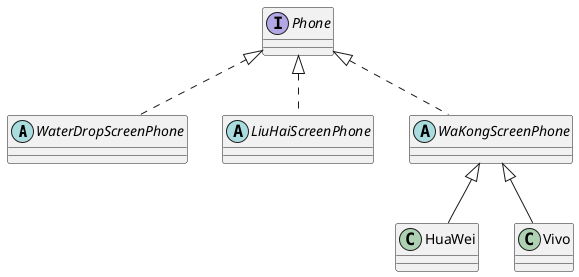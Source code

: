 @startuml

abstract WaterDropScreenPhone
abstract LiuHaiScreenPhone
abstract WaKongScreenPhone
interface Phone
class HuaWei
class Vivo


Phone <|.. WaterDropScreenPhone
Phone <|.. LiuHaiScreenPhone
Phone <|.. WaKongScreenPhone

WaKongScreenPhone <|-- HuaWei
WaKongScreenPhone <|-- Vivo
'LiuHaiScreenPhone <|-- HuaWei
'LiuHaiScreenPhone <|-- Vivo


@enduml